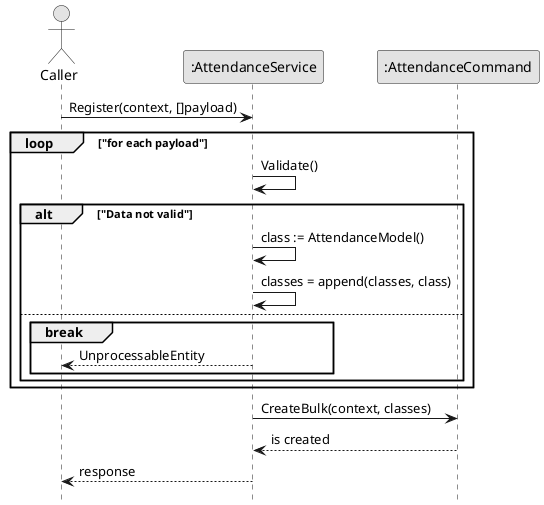 @startuml CreateAttendance

skinparam Monochrome true
skinparam Shadowing false
hide footbox

actor Caller
participant ":AttendanceService" as AttendanceService
participant ":AttendanceCommand" as AttendanceCommand

Caller->AttendanceService: Register(context, []payload)

loop "for each payload"
    AttendanceService->AttendanceService: Validate()

    alt "Data not valid"
        AttendanceService->AttendanceService: class := AttendanceModel()
        AttendanceService->AttendanceService: classes = append(classes, class)
    else
        break
            AttendanceService-->Caller: UnprocessableEntity
        end
    end
end

AttendanceService->AttendanceCommand: CreateBulk(context, classes)
AttendanceCommand-->AttendanceService: is created
AttendanceService-->Caller: response

@enduml